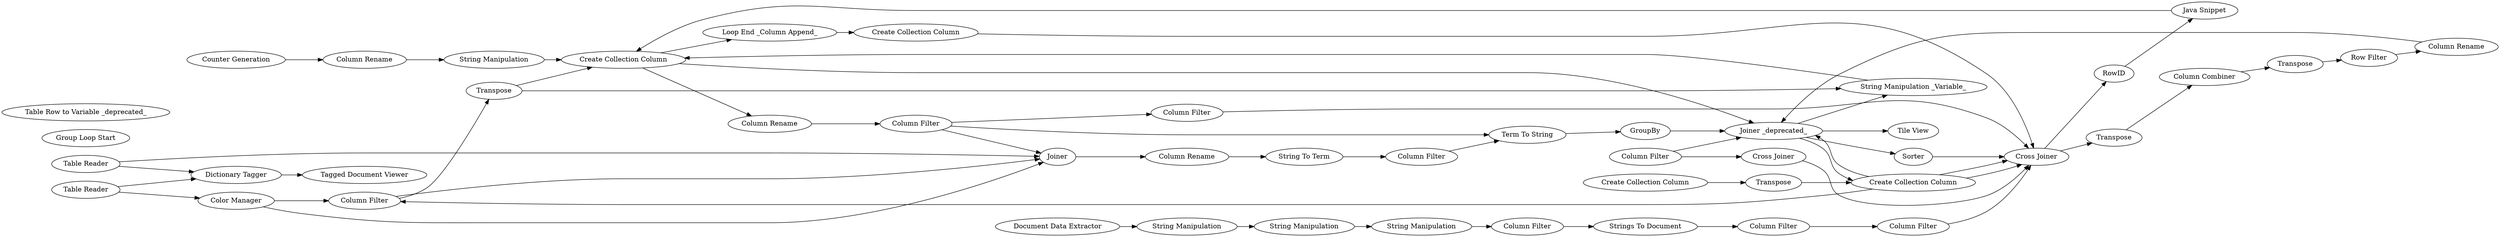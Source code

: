 digraph {
	817 [label="Color Manager"]
	1195 [label="Extract Color"]
	1492 [label="Dictionary Tagger"]
	320 [label="Document Data Extractor"]
	365 [label="String Manipulation"]
	426 [label="String Manipulation"]
	427 [label="Strings To Document"]
	428 [label="Column Filter"]
	429 [label="Column Filter"]
	430 [label="String Manipulation"]
	1193 [label="String Manipulation"]
	1169 [label=Transpose]
	1172 [label="Column Combiner"]
	1173 [label=Transpose]
	1174 [label="Row Filter"]
	1175 [label="Column Rename"]
	1182 [label=Transpose]
	1183 [label="Create Collection Column"]
	1184 [label="Create Collection Column"]
	1185 [label="Column Filter"]
	1188 [label="Table Row to Variable _deprecated_"]
	1177 [label="Cross Joiner"]
	1178 [label=RowID]
	1179 [label="Java Snippet"]
	1185 [label="Cross Joiner"]
	1187 [label="Column Filter"]
	1188 [label="Joiner _deprecated_"]
	1193 [label="Column Filter"]
	1194 [label="Column Filter"]
	1198 [label="Column Filter"]
	385 [label="Term To String"]
	1181 [label="Create Collection Column"]
	1186 [label=GroupBy]
	1187 [label="Column Filter"]
	1188 [label="Joiner _deprecated_"]
	1189 [label=Sorter]
	1190 [label="String Manipulation _Variable_"]
	1191 [label="Loop End _Column Append_"]
	1192 [label=Transpose]
	1193 [label="Create Collection Column"]
	1194 [label="Group Loop Start"]
	1195 [label="Column Filter"]
	1196 [label="Table Row to Variable _deprecated_"]
	1498 [label="Column Filter"]
	1499 [label="Column Filter"]
	1500 [label=Joiner]
	1501 [label="Column Rename"]
	1502 [label="Counter Generation"]
	1503 [label="Column Rename"]
	1504 [label="String Manipulation"]
	1505 [label="Column Filter"]
	1506 [label="String To Term"]
	1507 [label="Column Rename"]
	1510 [label="Table Reader"]
	1513 [label="Table Reader"]
	1514 [label="Tagged Document Viewer"]
	1515 [label="Tile View"]
	1169 -> 1172
	1172 -> 1173
	1173 -> 1174
	1174 -> 1175
	1175 -> 1188
	1182 -> 1184
	1183 -> 1182
	1185 -> 1169
	1188 -> 1184
	1177 -> 1185
	1178 -> 1179
	1179 -> 1193
	1185 -> 1178
	1187 -> 1177
	1193 -> 1188
	1184 -> 1188
	385 -> 1186
	1186 -> 1188
	1187 -> 1188
	1188 -> 1189
	1189 -> 1185
	1190 -> 1193
	1191 -> 1181
	1192 -> 1193
	1192 -> 1190
	1193 -> 1191
	1184 -> 1195
	1184 -> 1185
	1195 -> 1192
	1188 -> 1190
	320 -> 426
	365 -> 430
	426 -> 365
	427 -> 429
	428 -> 427
	429 -> 1498
	430 -> 428
	1193 -> 1501
	1184 -> 1185
	1198 -> 1185
	1181 -> 1185
	1498 -> 1185
	1499 -> 385
	1500 -> 1507
	1501 -> 1505
	1502 -> 1503
	1503 -> 1504
	1504 -> 1193
	1505 -> 1198
	1505 -> 385
	1505 -> 1500
	1506 -> 1499
	1507 -> 1506
	817 -> 1500
	817 -> 1195
	1195 -> 1500
	1492 -> 1514
	1188 -> 1515
	1510 -> 1492
	1510 -> 1500
	1513 -> 1492
	1513 -> 817
	rankdir=LR
}
